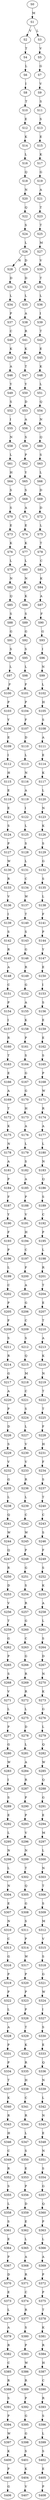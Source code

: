 strict digraph  {
	S0 -> S1 [ label = M ];
	S1 -> S2 [ label = V ];
	S1 -> S3 [ label = L ];
	S2 -> S4 [ label = T ];
	S3 -> S5 [ label = V ];
	S4 -> S6 [ label = L ];
	S5 -> S7 [ label = G ];
	S6 -> S8 [ label = I ];
	S7 -> S9 [ label = V ];
	S8 -> S10 [ label = T ];
	S9 -> S11 [ label = S ];
	S10 -> S12 [ label = E ];
	S11 -> S13 [ label = S ];
	S12 -> S14 [ label = K ];
	S13 -> S15 [ label = E ];
	S14 -> S16 [ label = L ];
	S15 -> S17 [ label = K ];
	S16 -> S18 [ label = Q ];
	S17 -> S19 [ label = G ];
	S18 -> S20 [ label = N ];
	S19 -> S21 [ label = A ];
	S20 -> S22 [ label = Q ];
	S21 -> S23 [ label = T ];
	S22 -> S24 [ label = S ];
	S23 -> S25 [ label = T ];
	S24 -> S26 [ label = L ];
	S25 -> S27 [ label = M ];
	S26 -> S28 [ label = N ];
	S26 -> S29 [ label = D ];
	S27 -> S30 [ label = V ];
	S28 -> S31 [ label = D ];
	S29 -> S32 [ label = D ];
	S30 -> S33 [ label = T ];
	S31 -> S34 [ label = L ];
	S32 -> S35 [ label = L ];
	S33 -> S36 [ label = L ];
	S34 -> S37 [ label = P ];
	S35 -> S38 [ label = A ];
	S36 -> S39 [ label = I ];
	S37 -> S40 [ label = C ];
	S38 -> S41 [ label = R ];
	S39 -> S42 [ label = T ];
	S40 -> S43 [ label = K ];
	S41 -> S44 [ label = K ];
	S42 -> S45 [ label = E ];
	S43 -> S46 [ label = A ];
	S44 -> S47 [ label = T ];
	S45 -> S48 [ label = K ];
	S46 -> S49 [ label = Y ];
	S47 -> S50 [ label = Y ];
	S48 -> S51 [ label = L ];
	S49 -> S52 [ label = S ];
	S50 -> S53 [ label = D ];
	S51 -> S54 [ label = Q ];
	S52 -> S55 [ label = I ];
	S53 -> S56 [ label = A ];
	S54 -> S57 [ label = N ];
	S55 -> S58 [ label = N ];
	S56 -> S59 [ label = S ];
	S57 -> S60 [ label = Q ];
	S58 -> S61 [ label = L ];
	S59 -> S62 [ label = P ];
	S60 -> S63 [ label = S ];
	S61 -> S64 [ label = H ];
	S62 -> S65 [ label = Y ];
	S63 -> S66 [ label = L ];
	S64 -> S67 [ label = S ];
	S65 -> S68 [ label = S ];
	S66 -> S69 [ label = D ];
	S67 -> S70 [ label = S ];
	S68 -> S71 [ label = A ];
	S69 -> S72 [ label = D ];
	S70 -> S73 [ label = E ];
	S71 -> S74 [ label = E ];
	S72 -> S75 [ label = L ];
	S73 -> S76 [ label = K ];
	S74 -> S77 [ label = K ];
	S75 -> S78 [ label = T ];
	S76 -> S79 [ label = L ];
	S77 -> S80 [ label = L ];
	S78 -> S81 [ label = C ];
	S79 -> S82 [ label = N ];
	S80 -> S83 [ label = N ];
	S81 -> S84 [ label = K ];
	S82 -> S85 [ label = Q ];
	S83 -> S86 [ label = K ];
	S84 -> S87 [ label = A ];
	S85 -> S88 [ label = S ];
	S86 -> S89 [ label = S ];
	S87 -> S90 [ label = F ];
	S88 -> S91 [ label = G ];
	S89 -> S92 [ label = G ];
	S90 -> S93 [ label = G ];
	S91 -> S94 [ label = S ];
	S92 -> S95 [ label = S ];
	S93 -> S96 [ label = I ];
	S94 -> S97 [ label = L ];
	S95 -> S98 [ label = L ];
	S96 -> S99 [ label = N ];
	S97 -> S100 [ label = F ];
	S98 -> S101 [ label = F ];
	S99 -> S102 [ label = L ];
	S100 -> S103 [ label = P ];
	S101 -> S104 [ label = P ];
	S102 -> S105 [ label = H ];
	S103 -> S106 [ label = Y ];
	S104 -> S107 [ label = F ];
	S105 -> S108 [ label = S ];
	S106 -> S109 [ label = E ];
	S107 -> S110 [ label = D ];
	S108 -> S111 [ label = A ];
	S109 -> S112 [ label = I ];
	S110 -> S113 [ label = L ];
	S111 -> S114 [ label = E ];
	S112 -> S115 [ label = H ];
	S113 -> S116 [ label = N ];
	S114 -> S117 [ label = K ];
	S115 -> S118 [ label = E ];
	S116 -> S119 [ label = A ];
	S117 -> S120 [ label = L ];
	S118 -> S121 [ label = E ];
	S119 -> S122 [ label = I ];
	S120 -> S123 [ label = N ];
	S121 -> S124 [ label = S ];
	S122 -> S125 [ label = L ];
	S123 -> S126 [ label = K ];
	S124 -> S127 [ label = P ];
	S125 -> S128 [ label = S ];
	S126 -> S129 [ label = S ];
	S127 -> S130 [ label = W ];
	S128 -> S131 [ label = L ];
	S129 -> S132 [ label = G ];
	S130 -> S133 [ label = R ];
	S131 -> S134 [ label = C ];
	S132 -> S135 [ label = S ];
	S133 -> S136 [ label = V ];
	S134 -> S137 [ label = W ];
	S135 -> S138 [ label = L ];
	S136 -> S139 [ label = I ];
	S137 -> S140 [ label = T ];
	S138 -> S141 [ label = F ];
	S139 -> S142 [ label = S ];
	S140 -> S143 [ label = S ];
	S141 -> S144 [ label = P ];
	S142 -> S145 [ label = R ];
	S143 -> S146 [ label = G ];
	S144 -> S147 [ label = Y ];
	S145 -> S148 [ label = A ];
	S146 -> S149 [ label = R ];
	S147 -> S150 [ label = E ];
	S148 -> S151 [ label = C ];
	S149 -> S152 [ label = G ];
	S150 -> S153 [ label = I ];
	S151 -> S154 [ label = P ];
	S152 -> S155 [ label = A ];
	S153 -> S156 [ label = S ];
	S154 -> S157 [ label = I ];
	S155 -> S158 [ label = K ];
	S156 -> S159 [ label = E ];
	S157 -> S160 [ label = R ];
	S158 -> S161 [ label = P ];
	S159 -> S162 [ label = E ];
	S160 -> S163 [ label = T ];
	S161 -> S164 [ label = S ];
	S162 -> S165 [ label = S ];
	S163 -> S166 [ label = E ];
	S164 -> S167 [ label = G ];
	S165 -> S168 [ label = P ];
	S166 -> S169 [ label = A ];
	S167 -> S170 [ label = G ];
	S168 -> S171 [ label = W ];
	S169 -> S172 [ label = T ];
	S170 -> S173 [ label = H ];
	S171 -> S174 [ label = R ];
	S172 -> S175 [ label = K ];
	S173 -> S176 [ label = A ];
	S174 -> S177 [ label = A ];
	S175 -> S178 [ label = N ];
	S176 -> S179 [ label = L ];
	S177 -> S180 [ label = L ];
	S178 -> S181 [ label = A ];
	S179 -> S182 [ label = S ];
	S180 -> S183 [ label = N ];
	S181 -> S184 [ label = P ];
	S182 -> S185 [ label = A ];
	S183 -> S186 [ label = Q ];
	S184 -> S187 [ label = F ];
	S185 -> S188 [ label = P ];
	S186 -> S189 [ label = S ];
	S187 -> S190 [ label = Y ];
	S188 -> S191 [ label = V ];
	S189 -> S192 [ label = C ];
	S190 -> S193 [ label = F ];
	S191 -> S194 [ label = H ];
	S192 -> S195 [ label = P ];
	S193 -> S196 [ label = P ];
	S194 -> S197 [ label = C ];
	S195 -> S198 [ label = L ];
	S196 -> S199 [ label = L ];
	S197 -> S200 [ label = F ];
	S198 -> S201 [ label = R ];
	S199 -> S202 [ label = C ];
	S200 -> S203 [ label = A ];
	S201 -> S204 [ label = T ];
	S202 -> S205 [ label = P ];
	S203 -> S206 [ label = G ];
	S204 -> S207 [ label = E ];
	S205 -> S208 [ label = F ];
	S206 -> S209 [ label = C ];
	S207 -> S210 [ label = T ];
	S208 -> S211 [ label = S ];
	S209 -> S212 [ label = S ];
	S210 -> S213 [ label = A ];
	S211 -> S214 [ label = R ];
	S212 -> S215 [ label = Q ];
	S213 -> S216 [ label = K ];
	S214 -> S217 [ label = G ];
	S215 -> S218 [ label = M ];
	S216 -> S219 [ label = N ];
	S217 -> S220 [ label = A ];
	S218 -> S221 [ label = C ];
	S219 -> S222 [ label = T ];
	S220 -> S223 [ label = P ];
	S221 -> S224 [ label = S ];
	S222 -> S225 [ label = T ];
	S223 -> S226 [ label = D ];
	S224 -> S227 [ label = L ];
	S225 -> S228 [ label = F ];
	S226 -> S229 [ label = S ];
	S227 -> S230 [ label = V ];
	S228 -> S231 [ label = H ];
	S229 -> S232 [ label = V ];
	S230 -> S233 [ label = V ];
	S231 -> S234 [ label = F ];
	S232 -> S235 [ label = G ];
	S233 -> S236 [ label = R ];
	S234 -> S237 [ label = S ];
	S235 -> S238 [ label = L ];
	S236 -> S239 [ label = L ];
	S237 -> S240 [ label = T ];
	S238 -> S241 [ label = Q ];
	S239 -> S242 [ label = C ];
	S240 -> S243 [ label = C ];
	S241 -> S244 [ label = W ];
	S242 -> S245 [ label = W ];
	S243 -> S246 [ label = S ];
	S244 -> S247 [ label = Q ];
	S245 -> S248 [ label = P ];
	S246 -> S249 [ label = F ];
	S247 -> S250 [ label = R ];
	S248 -> S251 [ label = G ];
	S249 -> S252 [ label = S ];
	S250 -> S253 [ label = D ];
	S251 -> S254 [ label = S ];
	S252 -> S255 [ label = K ];
	S253 -> S256 [ label = V ];
	S254 -> S257 [ label = R ];
	S255 -> S258 [ label = A ];
	S256 -> S259 [ label = T ];
	S257 -> S260 [ label = G ];
	S258 -> S261 [ label = L ];
	S259 -> S262 [ label = G ];
	S260 -> S263 [ label = C ];
	S261 -> S264 [ label = S ];
	S262 -> S265 [ label = P ];
	S263 -> S266 [ label = G ];
	S264 -> S267 [ label = D ];
	S265 -> S268 [ label = S ];
	S266 -> S269 [ label = R ];
	S267 -> S270 [ label = N ];
	S268 -> S271 [ label = V ];
	S269 -> S272 [ label = R ];
	S270 -> S273 [ label = K ];
	S271 -> S274 [ label = L ];
	S272 -> S275 [ label = L ];
	S273 -> S276 [ label = G ];
	S274 -> S277 [ label = P ];
	S275 -> S278 [ label = D ];
	S276 -> S279 [ label = L ];
	S277 -> S280 [ label = G ];
	S278 -> S281 [ label = L ];
	S279 -> S282 [ label = Q ];
	S280 -> S283 [ label = W ];
	S281 -> S284 [ label = A ];
	S282 -> S285 [ label = W ];
	S283 -> S286 [ label = I ];
	S284 -> S287 [ label = R ];
	S285 -> S288 [ label = Q ];
	S286 -> S289 [ label = S ];
	S287 -> S290 [ label = P ];
	S288 -> S291 [ label = G ];
	S289 -> S292 [ label = E ];
	S290 -> S293 [ label = P ];
	S291 -> S294 [ label = E ];
	S292 -> S295 [ label = L ];
	S293 -> S296 [ label = V ];
	S294 -> S297 [ label = M ];
	S295 -> S298 [ label = N ];
	S296 -> S299 [ label = N ];
	S297 -> S300 [ label = L ];
	S298 -> S301 [ label = L ];
	S299 -> S302 [ label = T ];
	S300 -> S303 [ label = N ];
	S301 -> S304 [ label = N ];
	S302 -> S305 [ label = Q ];
	S303 -> S306 [ label = T ];
	S304 -> S307 [ label = E ];
	S305 -> S308 [ label = G ];
	S306 -> S309 [ label = S ];
	S307 -> S310 [ label = N ];
	S308 -> S311 [ label = S ];
	S309 -> S312 [ label = M ];
	S310 -> S313 [ label = C ];
	S311 -> S314 [ label = P ];
	S312 -> S315 [ label = V ];
	S313 -> S316 [ label = G ];
	S314 -> S317 [ label = W ];
	S315 -> S318 [ label = S ];
	S316 -> S319 [ label = P ];
	S317 -> S320 [ label = P ];
	S318 -> S321 [ label = G ];
	S319 -> S322 [ label = P ];
	S320 -> S323 [ label = P ];
	S321 -> S324 [ label = W ];
	S322 -> S325 [ label = L ];
	S323 -> S326 [ label = P ];
	S324 -> S327 [ label = I ];
	S325 -> S328 [ label = A ];
	S326 -> S329 [ label = T ];
	S327 -> S330 [ label = S ];
	S328 -> S331 [ label = P ];
	S329 -> S332 [ label = K ];
	S330 -> S333 [ label = E ];
	S331 -> S334 [ label = P ];
	S332 -> S335 [ label = R ];
	S333 -> S336 [ label = Q ];
	S334 -> S337 [ label = T ];
	S335 -> S338 [ label = H ];
	S336 -> S339 [ label = N ];
	S337 -> S340 [ label = K ];
	S338 -> S341 [ label = C ];
	S339 -> S342 [ label = L ];
	S340 -> S343 [ label = R ];
	S341 -> S344 [ label = R ];
	S342 -> S345 [ label = N ];
	S343 -> S346 [ label = H ];
	S344 -> S347 [ label = L ];
	S345 -> S348 [ label = E ];
	S346 -> S349 [ label = C ];
	S347 -> S350 [ label = S ];
	S348 -> S351 [ label = N ];
	S349 -> S352 [ label = R ];
	S350 -> S353 [ label = E ];
	S351 -> S354 [ label = S ];
	S352 -> S355 [ label = S ];
	S353 -> S356 [ label = P ];
	S354 -> S357 [ label = G ];
	S355 -> S358 [ label = L ];
	S356 -> S359 [ label = D ];
	S357 -> S360 [ label = Q ];
	S358 -> S361 [ label = S ];
	S359 -> S362 [ label = E ];
	S360 -> S363 [ label = P ];
	S361 -> S364 [ label = E ];
	S362 -> S365 [ label = L ];
	S363 -> S366 [ label = L ];
	S364 -> S367 [ label = P ];
	S365 -> S368 [ label = A ];
	S366 -> S369 [ label = A ];
	S367 -> S370 [ label = D ];
	S368 -> S371 [ label = R ];
	S369 -> S372 [ label = P ];
	S370 -> S373 [ label = E ];
	S371 -> S374 [ label = C ];
	S372 -> S375 [ label = P ];
	S373 -> S376 [ label = L ];
	S374 -> S377 [ label = R ];
	S375 -> S378 [ label = T ];
	S376 -> S379 [ label = A ];
	S377 -> S380 [ label = S ];
	S378 -> S381 [ label = K ];
	S379 -> S382 [ label = R ];
	S380 -> S383 [ label = P ];
	S381 -> S384 [ label = R ];
	S382 -> S385 [ label = C ];
	S383 -> S386 [ label = W ];
	S384 -> S387 [ label = H ];
	S385 -> S388 [ label = R ];
	S386 -> S389 [ label = R ];
	S387 -> S390 [ label = C ];
	S388 -> S391 [ label = S ];
	S389 -> S392 [ label = P ];
	S390 -> S393 [ label = R ];
	S391 -> S394 [ label = P ];
	S392 -> S395 [ label = G ];
	S393 -> S396 [ label = S ];
	S394 -> S397 [ label = W ];
	S395 -> S398 [ label = G ];
	S396 -> S399 [ label = L ];
	S397 -> S400 [ label = K ];
	S398 -> S401 [ label = S ];
	S399 -> S402 [ label = S ];
	S400 -> S403 [ label = P ];
	S401 -> S404 [ label = K ];
	S402 -> S405 [ label = E ];
	S403 -> S406 [ label = G ];
	S404 -> S407 [ label = V ];
	S405 -> S408 [ label = P ];
}
